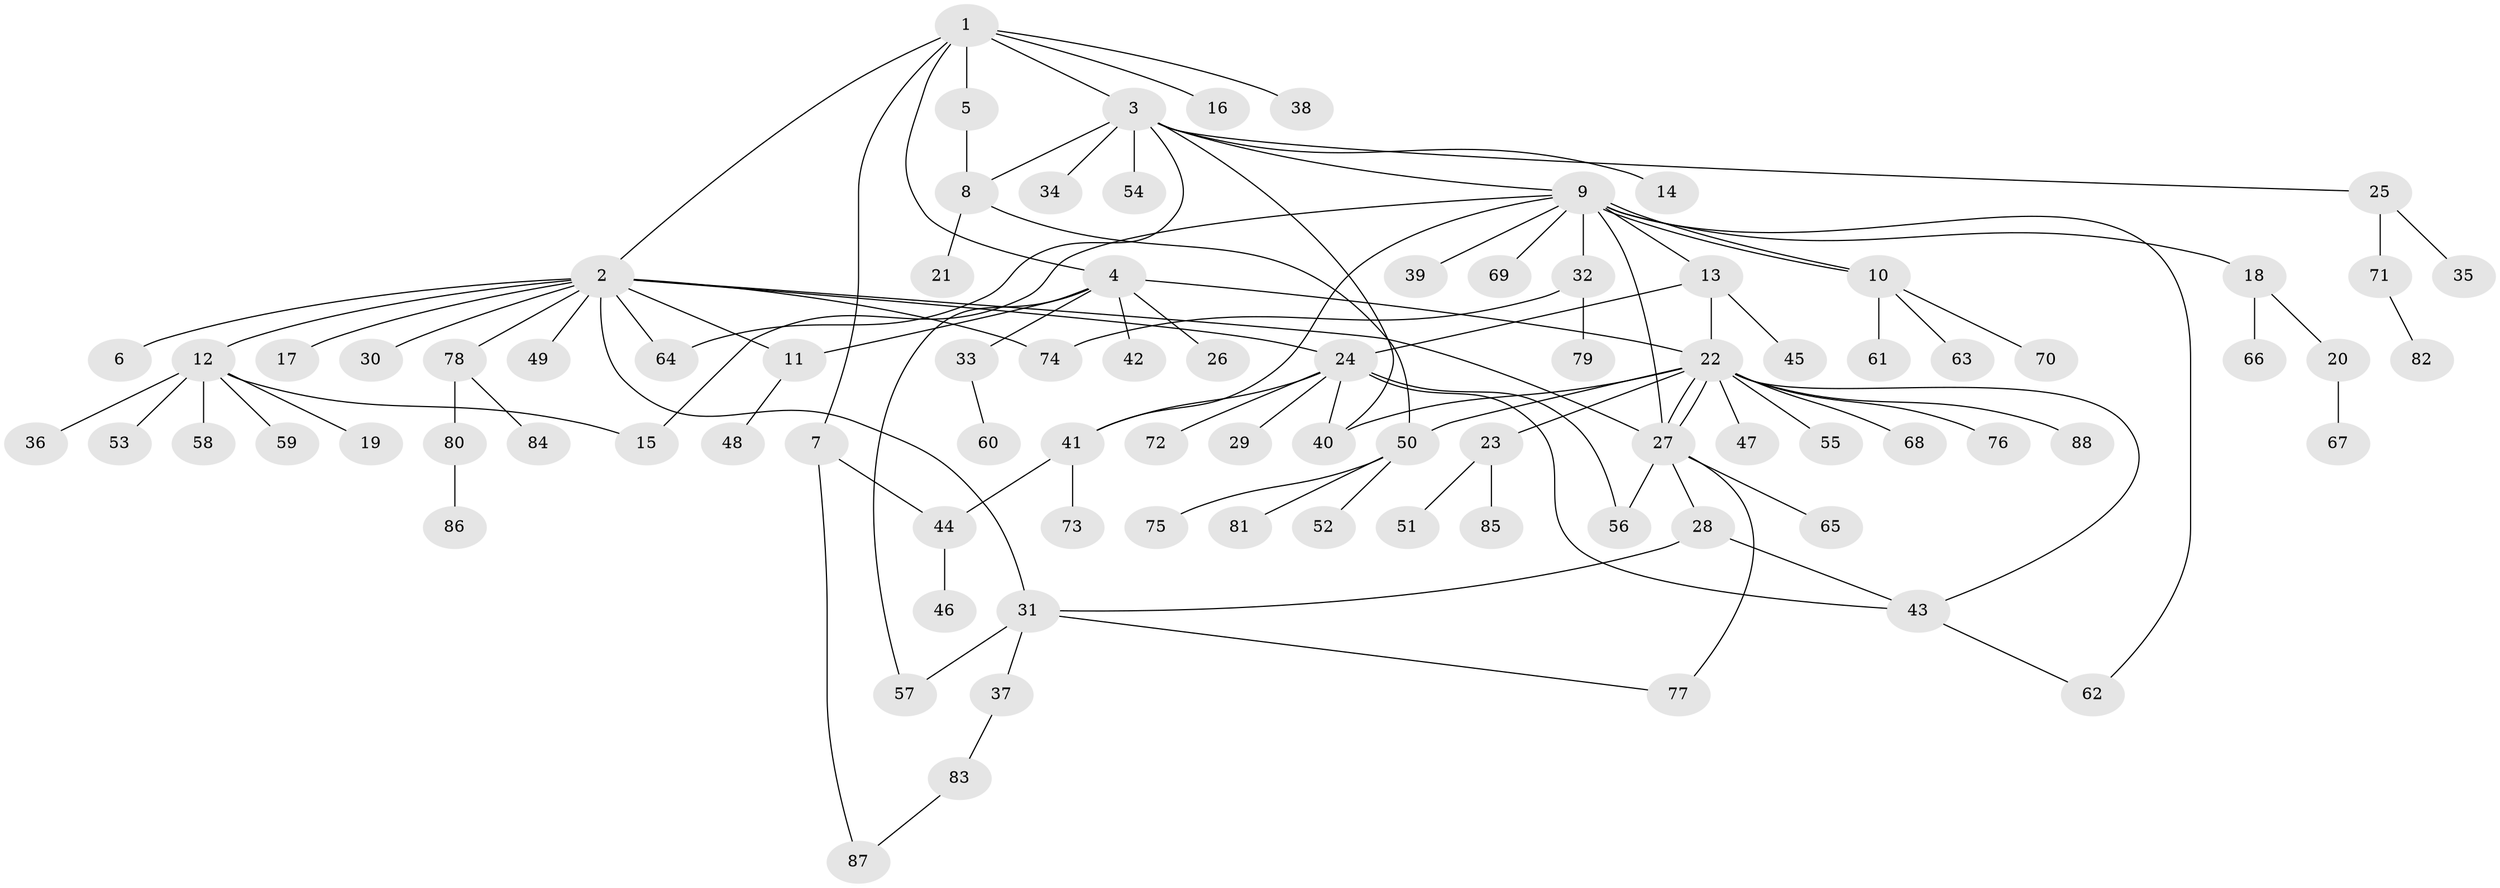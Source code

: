 // coarse degree distribution, {6: 0.030303030303030304, 18: 0.030303030303030304, 7: 0.015151515151515152, 2: 0.16666666666666666, 1: 0.5757575757575758, 4: 0.045454545454545456, 3: 0.09090909090909091, 15: 0.015151515151515152, 9: 0.015151515151515152, 5: 0.015151515151515152}
// Generated by graph-tools (version 1.1) at 2025/52/02/27/25 19:52:00]
// undirected, 88 vertices, 111 edges
graph export_dot {
graph [start="1"]
  node [color=gray90,style=filled];
  1;
  2;
  3;
  4;
  5;
  6;
  7;
  8;
  9;
  10;
  11;
  12;
  13;
  14;
  15;
  16;
  17;
  18;
  19;
  20;
  21;
  22;
  23;
  24;
  25;
  26;
  27;
  28;
  29;
  30;
  31;
  32;
  33;
  34;
  35;
  36;
  37;
  38;
  39;
  40;
  41;
  42;
  43;
  44;
  45;
  46;
  47;
  48;
  49;
  50;
  51;
  52;
  53;
  54;
  55;
  56;
  57;
  58;
  59;
  60;
  61;
  62;
  63;
  64;
  65;
  66;
  67;
  68;
  69;
  70;
  71;
  72;
  73;
  74;
  75;
  76;
  77;
  78;
  79;
  80;
  81;
  82;
  83;
  84;
  85;
  86;
  87;
  88;
  1 -- 2;
  1 -- 3;
  1 -- 4;
  1 -- 5;
  1 -- 7;
  1 -- 16;
  1 -- 38;
  2 -- 6;
  2 -- 11;
  2 -- 12;
  2 -- 17;
  2 -- 24;
  2 -- 27;
  2 -- 30;
  2 -- 31;
  2 -- 49;
  2 -- 64;
  2 -- 74;
  2 -- 78;
  3 -- 8;
  3 -- 9;
  3 -- 14;
  3 -- 25;
  3 -- 34;
  3 -- 40;
  3 -- 54;
  3 -- 64;
  4 -- 11;
  4 -- 22;
  4 -- 26;
  4 -- 33;
  4 -- 42;
  4 -- 57;
  5 -- 8;
  7 -- 44;
  7 -- 87;
  8 -- 21;
  8 -- 50;
  9 -- 10;
  9 -- 10;
  9 -- 13;
  9 -- 15;
  9 -- 18;
  9 -- 27;
  9 -- 32;
  9 -- 39;
  9 -- 41;
  9 -- 62;
  9 -- 69;
  10 -- 61;
  10 -- 63;
  10 -- 70;
  11 -- 48;
  12 -- 15;
  12 -- 19;
  12 -- 36;
  12 -- 53;
  12 -- 58;
  12 -- 59;
  13 -- 22;
  13 -- 24;
  13 -- 45;
  18 -- 20;
  18 -- 66;
  20 -- 67;
  22 -- 23;
  22 -- 27;
  22 -- 27;
  22 -- 40;
  22 -- 43;
  22 -- 47;
  22 -- 50;
  22 -- 55;
  22 -- 68;
  22 -- 76;
  22 -- 88;
  23 -- 51;
  23 -- 85;
  24 -- 29;
  24 -- 40;
  24 -- 41;
  24 -- 43;
  24 -- 56;
  24 -- 72;
  25 -- 35;
  25 -- 71;
  27 -- 28;
  27 -- 56;
  27 -- 65;
  27 -- 77;
  28 -- 31;
  28 -- 43;
  31 -- 37;
  31 -- 57;
  31 -- 77;
  32 -- 74;
  32 -- 79;
  33 -- 60;
  37 -- 83;
  41 -- 44;
  41 -- 73;
  43 -- 62;
  44 -- 46;
  50 -- 52;
  50 -- 75;
  50 -- 81;
  71 -- 82;
  78 -- 80;
  78 -- 84;
  80 -- 86;
  83 -- 87;
}
